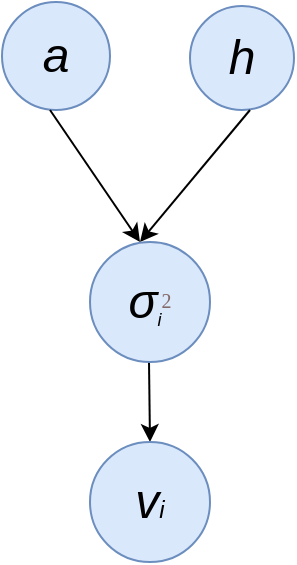 <mxfile version="21.1.7" type="github">
  <diagram name="第 1 页" id="c0mF0cB7yFn5_c9YYnA_">
    <mxGraphModel dx="1050" dy="541" grid="1" gridSize="10" guides="1" tooltips="1" connect="1" arrows="1" fold="1" page="1" pageScale="1" pageWidth="827" pageHeight="1169" math="0" shadow="0">
      <root>
        <mxCell id="0" />
        <mxCell id="1" parent="0" />
        <mxCell id="PQ8NjmwjRtPC15lY4x1N-1" value="&lt;font style=&quot;font-size: 24px;&quot;&gt;&lt;i&gt;a&lt;/i&gt;&lt;/font&gt;" style="ellipse;whiteSpace=wrap;html=1;aspect=fixed;fillColor=#dae8fc;strokeColor=#6c8ebf;" vertex="1" parent="1">
          <mxGeometry x="426" y="30" width="54" height="54" as="geometry" />
        </mxCell>
        <mxCell id="PQ8NjmwjRtPC15lY4x1N-2" value="&lt;font style=&quot;font-size: 24px;&quot;&gt;&lt;i&gt;h&lt;/i&gt;&lt;/font&gt;" style="ellipse;whiteSpace=wrap;html=1;aspect=fixed;fillColor=#dae8fc;strokeColor=#6c8ebf;" vertex="1" parent="1">
          <mxGeometry x="520" y="32" width="52" height="52" as="geometry" />
        </mxCell>
        <mxCell id="PQ8NjmwjRtPC15lY4x1N-4" value="" style="endArrow=classic;html=1;rounded=0;entryX=0.5;entryY=0;entryDx=0;entryDy=0;" edge="1" parent="1">
          <mxGeometry width="50" height="50" relative="1" as="geometry">
            <mxPoint x="450" y="84" as="sourcePoint" />
            <mxPoint x="495" y="150" as="targetPoint" />
          </mxGeometry>
        </mxCell>
        <mxCell id="PQ8NjmwjRtPC15lY4x1N-5" value="" style="endArrow=classic;html=1;rounded=0;entryX=0.5;entryY=0;entryDx=0;entryDy=0;" edge="1" parent="1">
          <mxGeometry width="50" height="50" relative="1" as="geometry">
            <mxPoint x="550" y="84" as="sourcePoint" />
            <mxPoint x="495" y="150" as="targetPoint" />
          </mxGeometry>
        </mxCell>
        <mxCell id="PQ8NjmwjRtPC15lY4x1N-7" value="" style="endArrow=classic;html=1;rounded=0;" edge="1" parent="1">
          <mxGeometry width="50" height="50" relative="1" as="geometry">
            <mxPoint x="499.5" y="210" as="sourcePoint" />
            <mxPoint x="500" y="250" as="targetPoint" />
          </mxGeometry>
        </mxCell>
        <mxCell id="PQ8NjmwjRtPC15lY4x1N-8" value="&lt;i&gt;&lt;font&gt;&lt;span style=&quot;font-size: 24px;&quot;&gt;v&lt;/span&gt;&lt;/font&gt;i&lt;/i&gt;" style="ellipse;whiteSpace=wrap;html=1;aspect=fixed;fillColor=#dae8fc;strokeColor=#6c8ebf;" vertex="1" parent="1">
          <mxGeometry x="470" y="250" width="60" height="60" as="geometry" />
        </mxCell>
        <mxCell id="PQ8NjmwjRtPC15lY4x1N-9" value="&lt;font style=&quot;&quot;&gt;&lt;span style=&quot;font-style: italic; font-size: 24px;&quot;&gt;σ&lt;/span&gt;&lt;sub style=&quot;&quot;&gt;&lt;font style=&quot;font-size: 9px;&quot;&gt;&lt;i&gt;i&lt;/i&gt;&lt;/font&gt;&lt;/sub&gt;&lt;font style=&quot;border-color: var(--border-color); font-size: 12px;&quot; face=&quot;Cambria Math&quot; color=&quot;#836967&quot;&gt;&lt;sup style=&quot;border-color: var(--border-color);&quot;&gt;2&lt;/sup&gt;&lt;/font&gt;&lt;/font&gt;" style="ellipse;whiteSpace=wrap;html=1;aspect=fixed;fillColor=#dae8fc;strokeColor=#6c8ebf;" vertex="1" parent="1">
          <mxGeometry x="470" y="150" width="60" height="60" as="geometry" />
        </mxCell>
      </root>
    </mxGraphModel>
  </diagram>
</mxfile>
